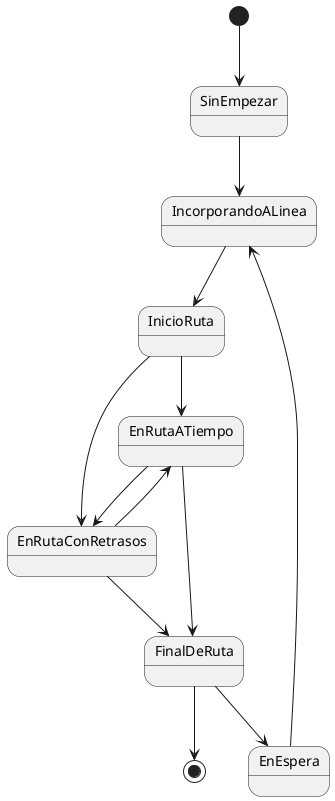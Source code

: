@startuml
[*] --> SinEmpezar

SinEmpezar --> IncorporandoALinea 

IncorporandoALinea --> InicioRuta

InicioRuta --> EnRutaATiempo 
InicioRuta --> EnRutaConRetrasos 

EnRutaConRetrasos --> EnRutaATiempo 
EnRutaATiempo --> EnRutaConRetrasos 

EnRutaATiempo --> FinalDeRuta
EnRutaConRetrasos --> FinalDeRuta 
FinalDeRuta --> [*]

FinalDeRuta --> EnEspera

EnEspera --> IncorporandoALinea 
@enduml
